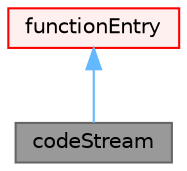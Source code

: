 digraph "codeStream"
{
 // LATEX_PDF_SIZE
  bgcolor="transparent";
  edge [fontname=Helvetica,fontsize=10,labelfontname=Helvetica,labelfontsize=10];
  node [fontname=Helvetica,fontsize=10,shape=box,height=0.2,width=0.4];
  Node1 [id="Node000001",label="codeStream",height=0.2,width=0.4,color="gray40", fillcolor="grey60", style="filled", fontcolor="black",tooltip="Dictionary entry that contains C++ OpenFOAM code that is compiled to generate the entry itself...."];
  Node2 -> Node1 [id="edge1_Node000001_Node000002",dir="back",color="steelblue1",style="solid",tooltip=" "];
  Node2 [id="Node000002",label="functionEntry",height=0.2,width=0.4,color="red", fillcolor="#FFF0F0", style="filled",URL="$classFoam_1_1functionEntry.html",tooltip="A functionEntry causes entries to be added/manipulated on the specified dictionary given an input str..."];
}
